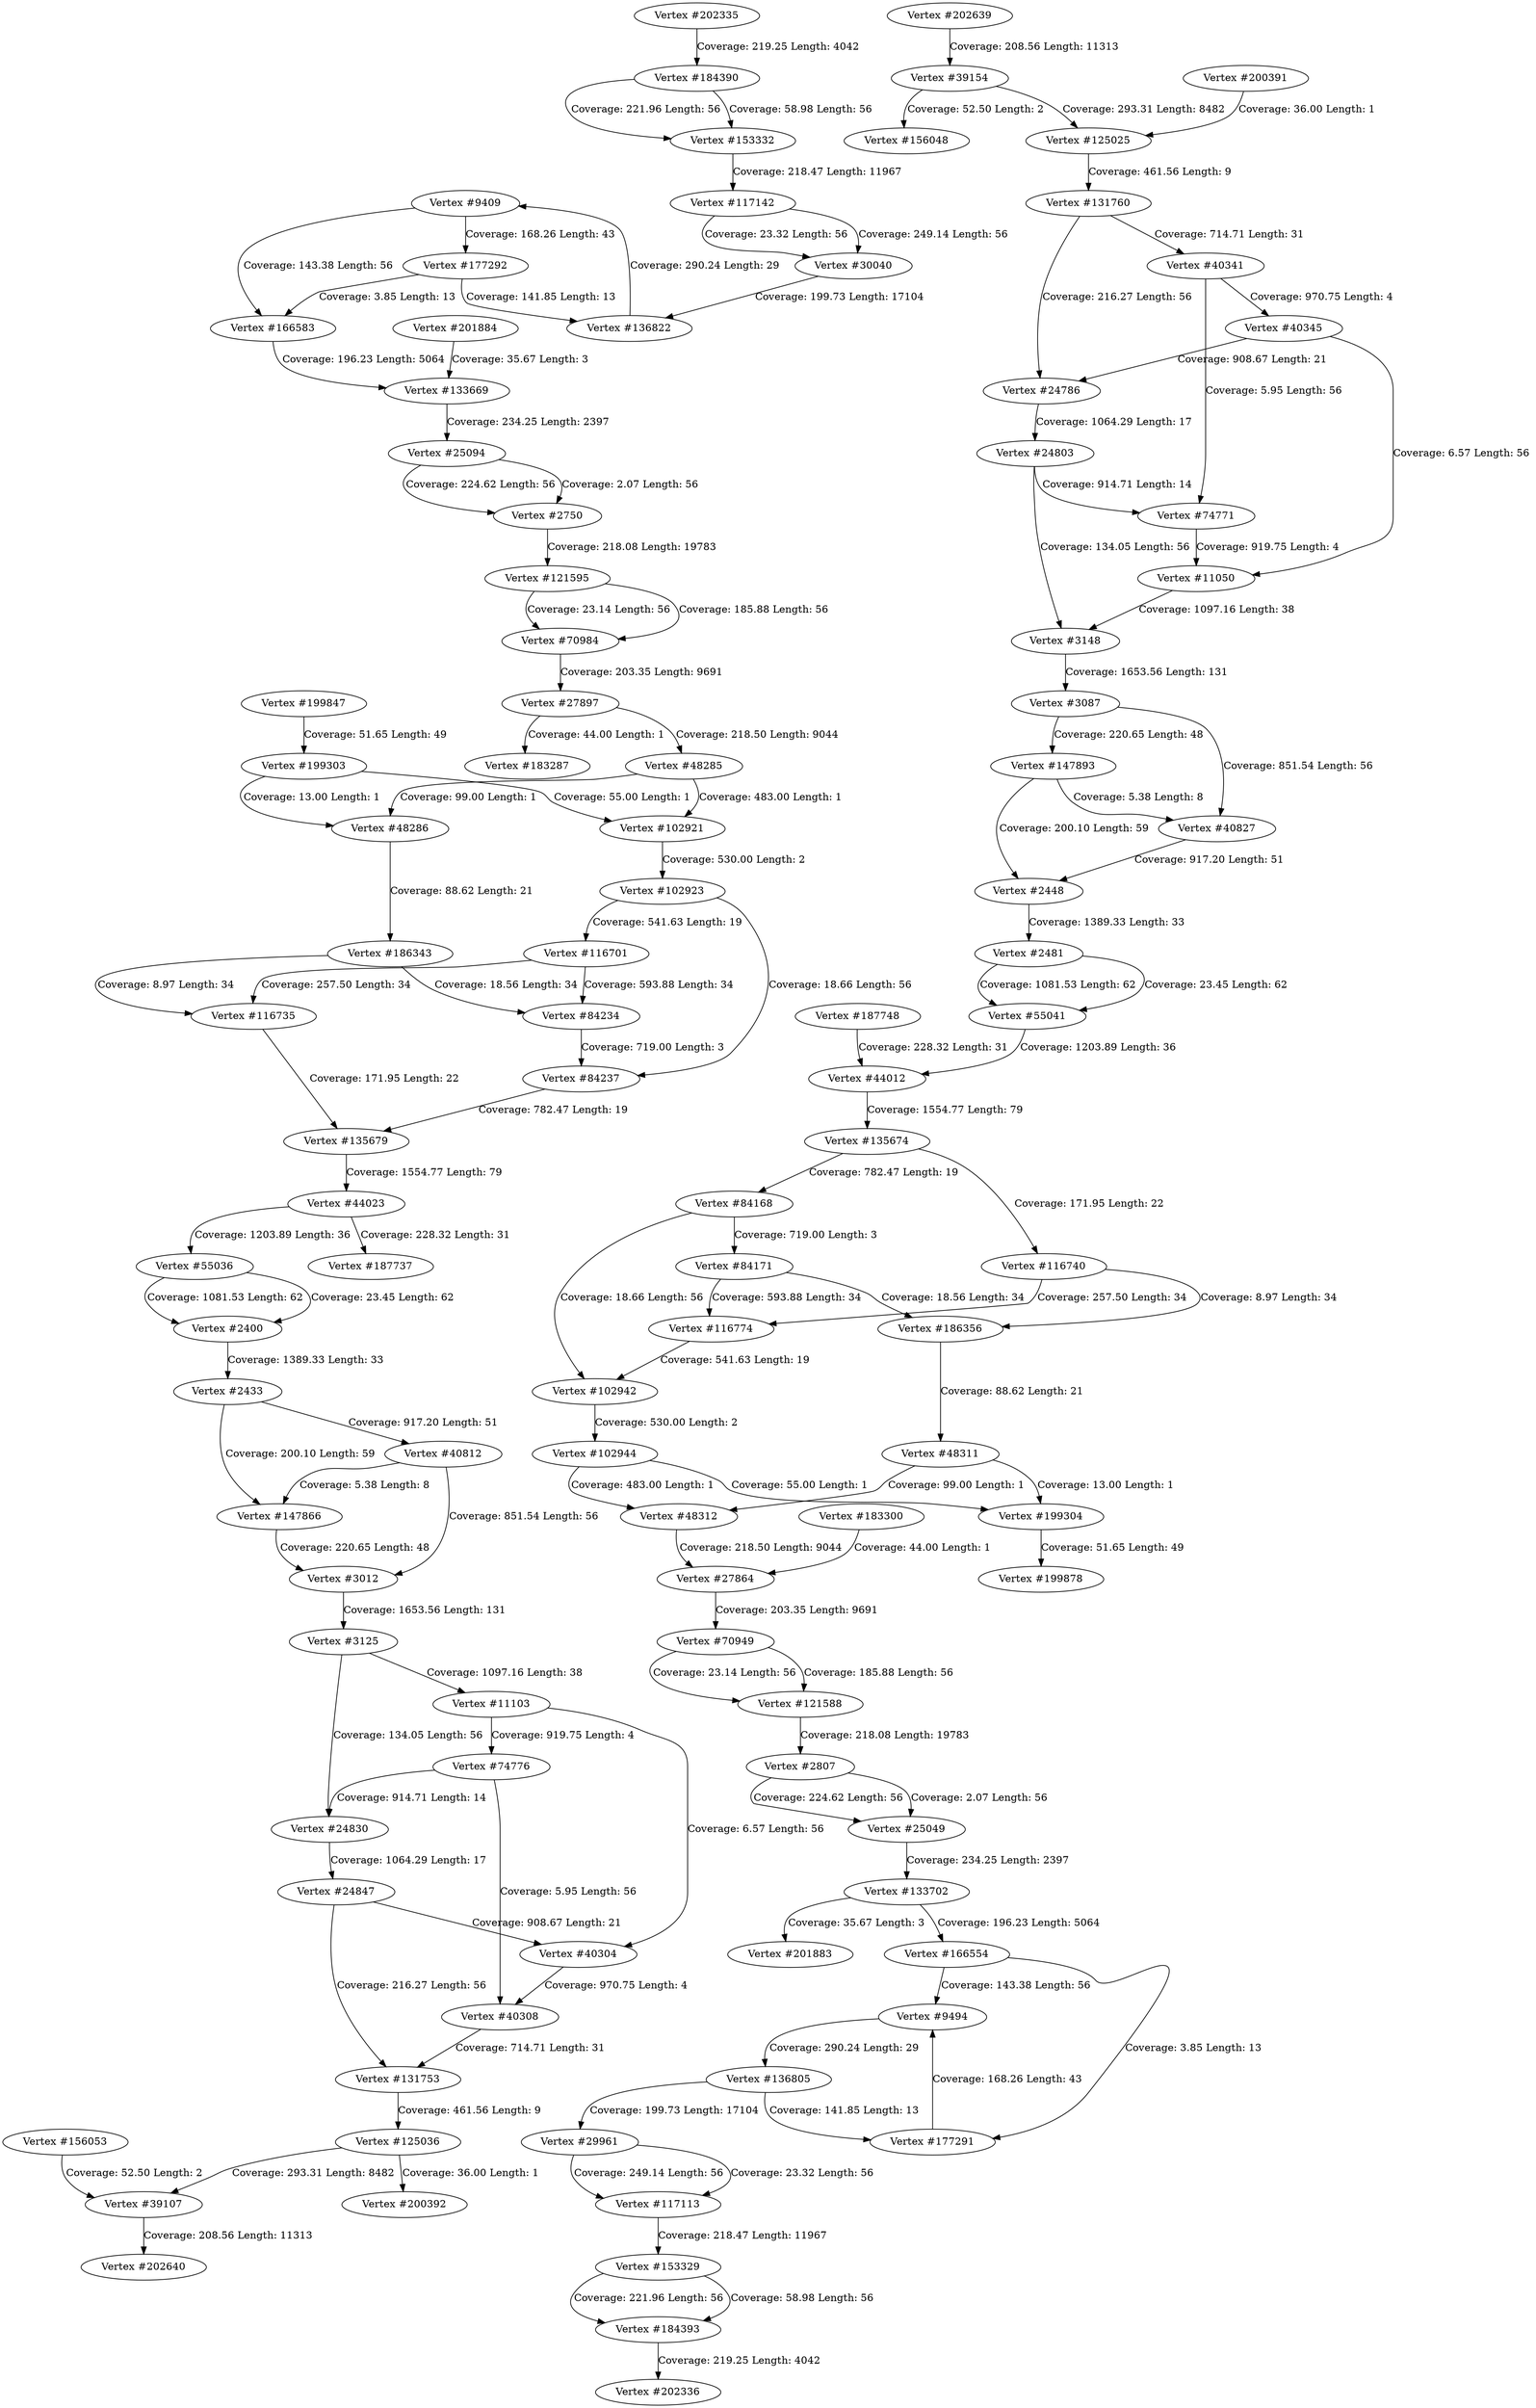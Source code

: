 digraph de_bruijn_graph {
	"Vertex #2400" -> "Vertex #2433" [label="Coverage: 1389.33 Length: 33 "]
	"Vertex #2433" -> "Vertex #147866" [label="Coverage: 200.10 Length: 59 "]
	"Vertex #2433" -> "Vertex #40812" [label="Coverage: 917.20 Length: 51 "]
	"Vertex #2448" -> "Vertex #2481" [label="Coverage: 1389.33 Length: 33 "]
	"Vertex #2481" -> "Vertex #55041" [label="Coverage: 1081.53 Length: 62 "]
	"Vertex #2481" -> "Vertex #55041" [label="Coverage: 23.45 Length: 62 "]
	"Vertex #2750" -> "Vertex #121595" [label="Coverage: 218.08 Length: 19783 "]
	"Vertex #2807" -> "Vertex #25049" [label="Coverage: 224.62 Length: 56 "]
	"Vertex #2807" -> "Vertex #25049" [label="Coverage: 2.07 Length: 56 "]
	"Vertex #3012" -> "Vertex #3125" [label="Coverage: 1653.56 Length: 131 "]
	"Vertex #3087" -> "Vertex #147893" [label="Coverage: 220.65 Length: 48 "]
	"Vertex #3087" -> "Vertex #40827" [label="Coverage: 851.54 Length: 56 "]
	"Vertex #3125" -> "Vertex #11103" [label="Coverage: 1097.16 Length: 38 "]
	"Vertex #3125" -> "Vertex #24830" [label="Coverage: 134.05 Length: 56 "]
	"Vertex #3148" -> "Vertex #3087" [label="Coverage: 1653.56 Length: 131 "]
	"Vertex #9409" -> "Vertex #177292" [label="Coverage: 168.26 Length: 43 "]
	"Vertex #9409" -> "Vertex #166583" [label="Coverage: 143.38 Length: 56 "]
	"Vertex #9494" -> "Vertex #136805" [label="Coverage: 290.24 Length: 29 "]
	"Vertex #11050" -> "Vertex #3148" [label="Coverage: 1097.16 Length: 38 "]
	"Vertex #11103" -> "Vertex #74776" [label="Coverage: 919.75 Length: 4 "]
	"Vertex #11103" -> "Vertex #40304" [label="Coverage: 6.57 Length: 56 "]
	"Vertex #24786" -> "Vertex #24803" [label="Coverage: 1064.29 Length: 17 "]
	"Vertex #24803" -> "Vertex #74771" [label="Coverage: 914.71 Length: 14 "]
	"Vertex #24803" -> "Vertex #3148" [label="Coverage: 134.05 Length: 56 "]
	"Vertex #24830" -> "Vertex #24847" [label="Coverage: 1064.29 Length: 17 "]
	"Vertex #24847" -> "Vertex #40304" [label="Coverage: 908.67 Length: 21 "]
	"Vertex #24847" -> "Vertex #131753" [label="Coverage: 216.27 Length: 56 "]
	"Vertex #25049" -> "Vertex #133702" [label="Coverage: 234.25 Length: 2397 "]
	"Vertex #25094" -> "Vertex #2750" [label="Coverage: 224.62 Length: 56 "]
	"Vertex #25094" -> "Vertex #2750" [label="Coverage: 2.07 Length: 56 "]
	"Vertex #27864" -> "Vertex #70949" [label="Coverage: 203.35 Length: 9691 "]
	"Vertex #27897" -> "Vertex #183287" [label="Coverage: 44.00 Length: 1 "]
	"Vertex #27897" -> "Vertex #48285" [label="Coverage: 218.50 Length: 9044 "]
	"Vertex #29961" -> "Vertex #117113" [label="Coverage: 249.14 Length: 56 "]
	"Vertex #29961" -> "Vertex #117113" [label="Coverage: 23.32 Length: 56 "]
	"Vertex #30040" -> "Vertex #136822" [label="Coverage: 199.73 Length: 17104 "]
	"Vertex #39107" -> "Vertex #202640" [label="Coverage: 208.56 Length: 11313 "]
	"Vertex #39154" -> "Vertex #156048" [label="Coverage: 52.50 Length: 2 "]
	"Vertex #39154" -> "Vertex #125025" [label="Coverage: 293.31 Length: 8482 "]
	"Vertex #40304" -> "Vertex #40308" [label="Coverage: 970.75 Length: 4 "]
	"Vertex #40308" -> "Vertex #131753" [label="Coverage: 714.71 Length: 31 "]
	"Vertex #40341" -> "Vertex #40345" [label="Coverage: 970.75 Length: 4 "]
	"Vertex #40341" -> "Vertex #74771" [label="Coverage: 5.95 Length: 56 "]
	"Vertex #40345" -> "Vertex #11050" [label="Coverage: 6.57 Length: 56 "]
	"Vertex #40345" -> "Vertex #24786" [label="Coverage: 908.67 Length: 21 "]
	"Vertex #40812" -> "Vertex #147866" [label="Coverage: 5.38 Length: 8 "]
	"Vertex #40812" -> "Vertex #3012" [label="Coverage: 851.54 Length: 56 "]
	"Vertex #40827" -> "Vertex #2448" [label="Coverage: 917.20 Length: 51 "]
	"Vertex #44012" -> "Vertex #135674" [label="Coverage: 1554.77 Length: 79 "]
	"Vertex #44023" -> "Vertex #187737" [label="Coverage: 228.32 Length: 31 "]
	"Vertex #44023" -> "Vertex #55036" [label="Coverage: 1203.89 Length: 36 "]
	"Vertex #48285" -> "Vertex #48286" [label="Coverage: 99.00 Length: 1 "]
	"Vertex #48285" -> "Vertex #102921" [label="Coverage: 483.00 Length: 1 "]
	"Vertex #48286" -> "Vertex #186343" [label="Coverage: 88.62 Length: 21 "]
	"Vertex #48311" -> "Vertex #48312" [label="Coverage: 99.00 Length: 1 "]
	"Vertex #48311" -> "Vertex #199304" [label="Coverage: 13.00 Length: 1 "]
	"Vertex #48312" -> "Vertex #27864" [label="Coverage: 218.50 Length: 9044 "]
	"Vertex #55036" -> "Vertex #2400" [label="Coverage: 1081.53 Length: 62 "]
	"Vertex #55036" -> "Vertex #2400" [label="Coverage: 23.45 Length: 62 "]
	"Vertex #55041" -> "Vertex #44012" [label="Coverage: 1203.89 Length: 36 "]
	"Vertex #70949" -> "Vertex #121588" [label="Coverage: 23.14 Length: 56 "]
	"Vertex #70949" -> "Vertex #121588" [label="Coverage: 185.88 Length: 56 "]
	"Vertex #70984" -> "Vertex #27897" [label="Coverage: 203.35 Length: 9691 "]
	"Vertex #74771" -> "Vertex #11050" [label="Coverage: 919.75 Length: 4 "]
	"Vertex #74776" -> "Vertex #40308" [label="Coverage: 5.95 Length: 56 "]
	"Vertex #74776" -> "Vertex #24830" [label="Coverage: 914.71 Length: 14 "]
	"Vertex #84168" -> "Vertex #84171" [label="Coverage: 719.00 Length: 3 "]
	"Vertex #84168" -> "Vertex #102942" [label="Coverage: 18.66 Length: 56 "]
	"Vertex #84171" -> "Vertex #116774" [label="Coverage: 593.88 Length: 34 "]
	"Vertex #84171" -> "Vertex #186356" [label="Coverage: 18.56 Length: 34 "]
	"Vertex #84234" -> "Vertex #84237" [label="Coverage: 719.00 Length: 3 "]
	"Vertex #84237" -> "Vertex #135679" [label="Coverage: 782.47 Length: 19 "]
	"Vertex #102921" -> "Vertex #102923" [label="Coverage: 530.00 Length: 2 "]
	"Vertex #102923" -> "Vertex #116701" [label="Coverage: 541.63 Length: 19 "]
	"Vertex #102923" -> "Vertex #84237" [label="Coverage: 18.66 Length: 56 "]
	"Vertex #102942" -> "Vertex #102944" [label="Coverage: 530.00 Length: 2 "]
	"Vertex #102944" -> "Vertex #48312" [label="Coverage: 483.00 Length: 1 "]
	"Vertex #102944" -> "Vertex #199304" [label="Coverage: 55.00 Length: 1 "]
	"Vertex #116701" -> "Vertex #116735" [label="Coverage: 257.50 Length: 34 "]
	"Vertex #116701" -> "Vertex #84234" [label="Coverage: 593.88 Length: 34 "]
	"Vertex #116735" -> "Vertex #135679" [label="Coverage: 171.95 Length: 22 "]
	"Vertex #116740" -> "Vertex #116774" [label="Coverage: 257.50 Length: 34 "]
	"Vertex #116740" -> "Vertex #186356" [label="Coverage: 8.97 Length: 34 "]
	"Vertex #116774" -> "Vertex #102942" [label="Coverage: 541.63 Length: 19 "]
	"Vertex #117113" -> "Vertex #153329" [label="Coverage: 218.47 Length: 11967 "]
	"Vertex #117142" -> "Vertex #30040" [label="Coverage: 249.14 Length: 56 "]
	"Vertex #117142" -> "Vertex #30040" [label="Coverage: 23.32 Length: 56 "]
	"Vertex #121588" -> "Vertex #2807" [label="Coverage: 218.08 Length: 19783 "]
	"Vertex #121595" -> "Vertex #70984" [label="Coverage: 23.14 Length: 56 "]
	"Vertex #121595" -> "Vertex #70984" [label="Coverage: 185.88 Length: 56 "]
	"Vertex #125025" -> "Vertex #131760" [label="Coverage: 461.56 Length: 9 "]
	"Vertex #125036" -> "Vertex #200392" [label="Coverage: 36.00 Length: 1 "]
	"Vertex #125036" -> "Vertex #39107" [label="Coverage: 293.31 Length: 8482 "]
	"Vertex #131753" -> "Vertex #125036" [label="Coverage: 461.56 Length: 9 "]
	"Vertex #131760" -> "Vertex #40341" [label="Coverage: 714.71 Length: 31 "]
	"Vertex #131760" -> "Vertex #24786" [label="Coverage: 216.27 Length: 56 "]
	"Vertex #133669" -> "Vertex #25094" [label="Coverage: 234.25 Length: 2397 "]
	"Vertex #133702" -> "Vertex #201883" [label="Coverage: 35.67 Length: 3 "]
	"Vertex #133702" -> "Vertex #166554" [label="Coverage: 196.23 Length: 5064 "]
	"Vertex #135674" -> "Vertex #116740" [label="Coverage: 171.95 Length: 22 "]
	"Vertex #135674" -> "Vertex #84168" [label="Coverage: 782.47 Length: 19 "]
	"Vertex #135679" -> "Vertex #44023" [label="Coverage: 1554.77 Length: 79 "]
	"Vertex #136805" -> "Vertex #177291" [label="Coverage: 141.85 Length: 13 "]
	"Vertex #136805" -> "Vertex #29961" [label="Coverage: 199.73 Length: 17104 "]
	"Vertex #136822" -> "Vertex #9409" [label="Coverage: 290.24 Length: 29 "]
	"Vertex #147866" -> "Vertex #3012" [label="Coverage: 220.65 Length: 48 "]
	"Vertex #147893" -> "Vertex #40827" [label="Coverage: 5.38 Length: 8 "]
	"Vertex #147893" -> "Vertex #2448" [label="Coverage: 200.10 Length: 59 "]
	"Vertex #153329" -> "Vertex #184393" [label="Coverage: 221.96 Length: 56 "]
	"Vertex #153329" -> "Vertex #184393" [label="Coverage: 58.98 Length: 56 "]
	"Vertex #153332" -> "Vertex #117142" [label="Coverage: 218.47 Length: 11967 "]
	"Vertex #156053" -> "Vertex #39107" [label="Coverage: 52.50 Length: 2 "]
	"Vertex #166554" -> "Vertex #177291" [label="Coverage: 3.85 Length: 13 "]
	"Vertex #166554" -> "Vertex #9494" [label="Coverage: 143.38 Length: 56 "]
	"Vertex #166583" -> "Vertex #133669" [label="Coverage: 196.23 Length: 5064 "]
	"Vertex #177291" -> "Vertex #9494" [label="Coverage: 168.26 Length: 43 "]
	"Vertex #177292" -> "Vertex #136822" [label="Coverage: 141.85 Length: 13 "]
	"Vertex #177292" -> "Vertex #166583" [label="Coverage: 3.85 Length: 13 "]
	"Vertex #183300" -> "Vertex #27864" [label="Coverage: 44.00 Length: 1 "]
	"Vertex #184390" -> "Vertex #153332" [label="Coverage: 221.96 Length: 56 "]
	"Vertex #184390" -> "Vertex #153332" [label="Coverage: 58.98 Length: 56 "]
	"Vertex #184393" -> "Vertex #202336" [label="Coverage: 219.25 Length: 4042 "]
	"Vertex #186343" -> "Vertex #84234" [label="Coverage: 18.56 Length: 34 "]
	"Vertex #186343" -> "Vertex #116735" [label="Coverage: 8.97 Length: 34 "]
	"Vertex #186356" -> "Vertex #48311" [label="Coverage: 88.62 Length: 21 "]
	"Vertex #187748" -> "Vertex #44012" [label="Coverage: 228.32 Length: 31 "]
	"Vertex #199303" -> "Vertex #102921" [label="Coverage: 55.00 Length: 1 "]
	"Vertex #199303" -> "Vertex #48286" [label="Coverage: 13.00 Length: 1 "]
	"Vertex #199304" -> "Vertex #199878" [label="Coverage: 51.65 Length: 49 "]
	"Vertex #199847" -> "Vertex #199303" [label="Coverage: 51.65 Length: 49 "]
	"Vertex #200391" -> "Vertex #125025" [label="Coverage: 36.00 Length: 1 "]
	"Vertex #201884" -> "Vertex #133669" [label="Coverage: 35.67 Length: 3 "]
	"Vertex #202335" -> "Vertex #184390" [label="Coverage: 219.25 Length: 4042 "]
	"Vertex #202639" -> "Vertex #39154" [label="Coverage: 208.56 Length: 11313 "]
}
